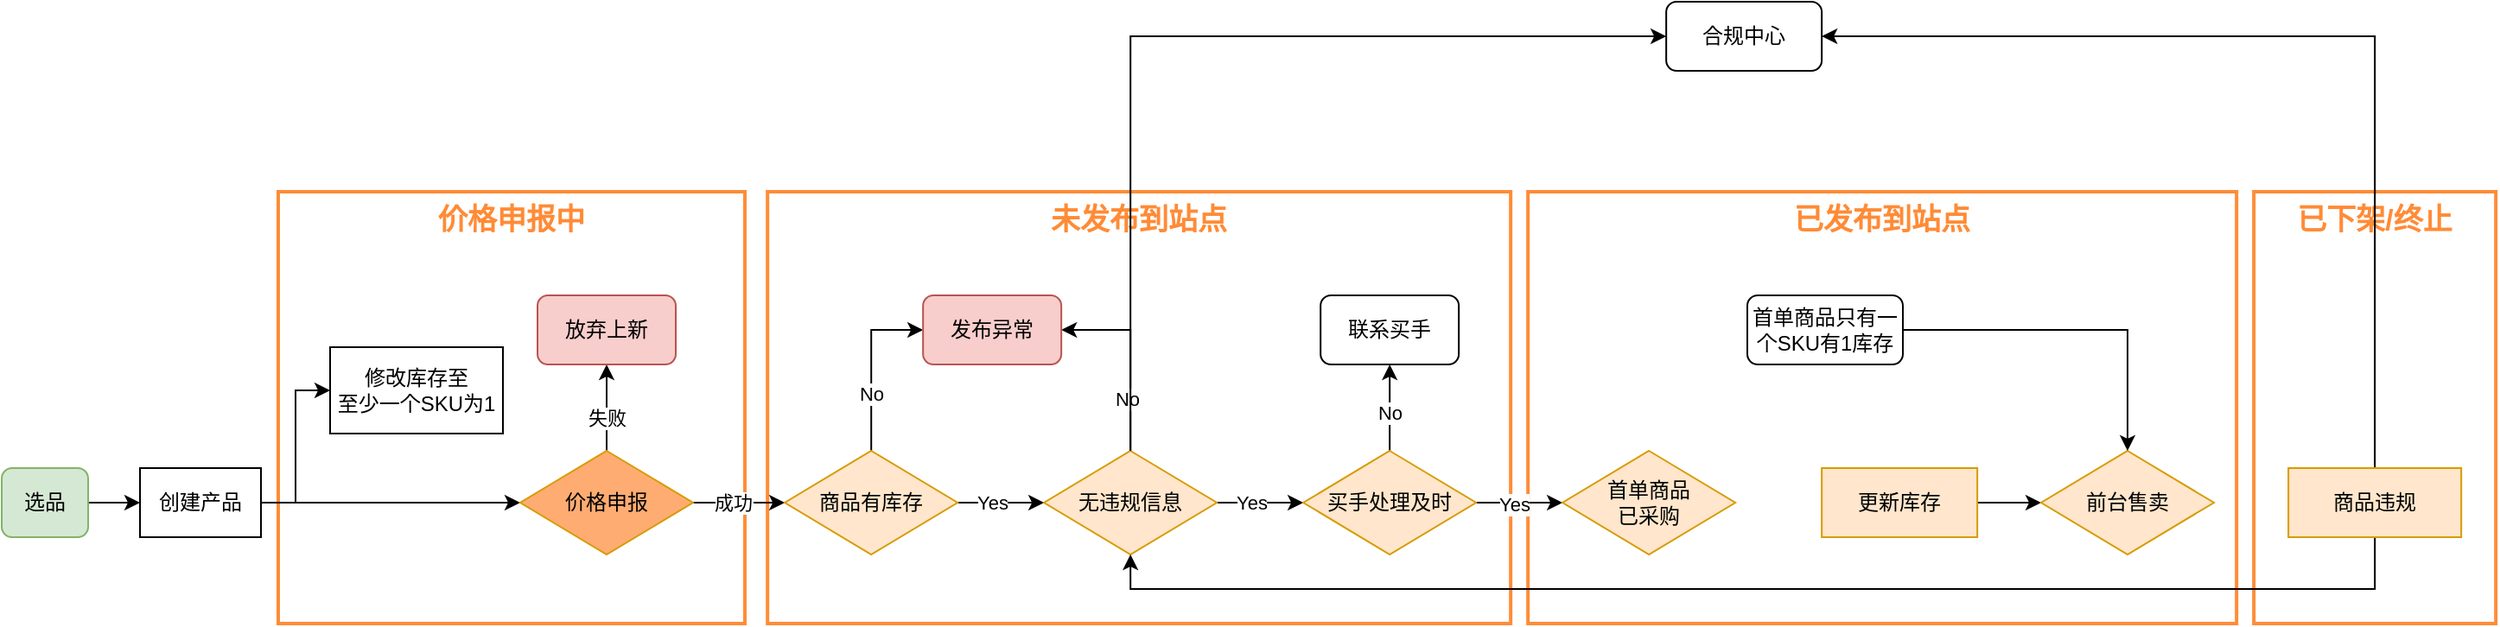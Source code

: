 <mxfile version="24.4.0" type="github">
  <diagram name="第 1 页" id="8UBDZhHqwM8WWdr9Ulw3">
    <mxGraphModel dx="548" dy="307" grid="1" gridSize="10" guides="1" tooltips="1" connect="1" arrows="1" fold="1" page="1" pageScale="1" pageWidth="1169" pageHeight="827" background="#ffffff" math="0" shadow="0">
      <root>
        <mxCell id="0" />
        <mxCell id="1" parent="0" />
        <mxCell id="824p-lf1ZnNUyni7ajF0-91" value="价格申报中" style="rounded=0;whiteSpace=wrap;html=1;align=center;fillColor=none;horizontal=1;verticalAlign=top;fontColor=#ff8b36;fontStyle=1;fontSize=17;strokeWidth=2;strokeColor=#ff8c37;" vertex="1" parent="1">
          <mxGeometry x="170" y="240" width="270" height="250" as="geometry" />
        </mxCell>
        <mxCell id="824p-lf1ZnNUyni7ajF0-81" value="已下架/终止" style="rounded=0;whiteSpace=wrap;html=1;align=center;fillColor=none;horizontal=1;verticalAlign=top;fontColor=#ff8b36;fontStyle=1;fontSize=17;strokeWidth=2;strokeColor=#ff8c37;" vertex="1" parent="1">
          <mxGeometry x="1313.08" y="240" width="140" height="250" as="geometry" />
        </mxCell>
        <mxCell id="824p-lf1ZnNUyni7ajF0-69" value="已发布到站点" style="rounded=0;whiteSpace=wrap;html=1;align=center;fillColor=none;horizontal=1;verticalAlign=top;fontColor=#ff8b36;fontStyle=1;fontSize=17;strokeWidth=2;strokeColor=#ff8c37;" vertex="1" parent="1">
          <mxGeometry x="893.08" y="240" width="410" height="250" as="geometry" />
        </mxCell>
        <mxCell id="824p-lf1ZnNUyni7ajF0-42" value="未发布到站点" style="rounded=0;whiteSpace=wrap;html=1;align=center;fillColor=none;horizontal=1;verticalAlign=top;fontColor=#ff8b36;fontStyle=1;fontSize=17;strokeWidth=2;strokeColor=#ff8c37;" vertex="1" parent="1">
          <mxGeometry x="453.08" y="240" width="430" height="250" as="geometry" />
        </mxCell>
        <mxCell id="824p-lf1ZnNUyni7ajF0-5" style="edgeStyle=orthogonalEdgeStyle;rounded=0;orthogonalLoop=1;jettySize=auto;html=1;entryX=0;entryY=0.5;entryDx=0;entryDy=0;" edge="1" parent="1" source="824p-lf1ZnNUyni7ajF0-1" target="824p-lf1ZnNUyni7ajF0-4">
          <mxGeometry relative="1" as="geometry" />
        </mxCell>
        <mxCell id="824p-lf1ZnNUyni7ajF0-1" value="选品" style="rounded=1;whiteSpace=wrap;html=1;fillColor=#d5e8d4;strokeColor=#82b366;" vertex="1" parent="1">
          <mxGeometry x="10" y="400" width="50" height="40" as="geometry" />
        </mxCell>
        <mxCell id="824p-lf1ZnNUyni7ajF0-92" style="edgeStyle=orthogonalEdgeStyle;rounded=0;orthogonalLoop=1;jettySize=auto;html=1;entryX=0;entryY=0.5;entryDx=0;entryDy=0;" edge="1" parent="1" source="824p-lf1ZnNUyni7ajF0-4" target="824p-lf1ZnNUyni7ajF0-86">
          <mxGeometry relative="1" as="geometry" />
        </mxCell>
        <mxCell id="824p-lf1ZnNUyni7ajF0-94" style="edgeStyle=orthogonalEdgeStyle;rounded=0;orthogonalLoop=1;jettySize=auto;html=1;entryX=0;entryY=0.5;entryDx=0;entryDy=0;" edge="1" parent="1" source="824p-lf1ZnNUyni7ajF0-4" target="824p-lf1ZnNUyni7ajF0-7">
          <mxGeometry relative="1" as="geometry" />
        </mxCell>
        <mxCell id="824p-lf1ZnNUyni7ajF0-4" value="创建产品" style="rounded=0;whiteSpace=wrap;html=1;" vertex="1" parent="1">
          <mxGeometry x="90" y="400" width="70" height="40" as="geometry" />
        </mxCell>
        <mxCell id="824p-lf1ZnNUyni7ajF0-20" style="edgeStyle=orthogonalEdgeStyle;rounded=0;orthogonalLoop=1;jettySize=auto;html=1;entryX=0.5;entryY=1;entryDx=0;entryDy=0;" edge="1" parent="1" source="824p-lf1ZnNUyni7ajF0-7" target="824p-lf1ZnNUyni7ajF0-19">
          <mxGeometry relative="1" as="geometry" />
        </mxCell>
        <mxCell id="824p-lf1ZnNUyni7ajF0-21" value="失败" style="edgeLabel;html=1;align=center;verticalAlign=middle;resizable=0;points=[];" vertex="1" connectable="0" parent="824p-lf1ZnNUyni7ajF0-20">
          <mxGeometry x="-0.291" y="2" relative="1" as="geometry">
            <mxPoint x="2" y="-2" as="offset" />
          </mxGeometry>
        </mxCell>
        <mxCell id="824p-lf1ZnNUyni7ajF0-95" style="edgeStyle=orthogonalEdgeStyle;rounded=0;orthogonalLoop=1;jettySize=auto;html=1;entryX=0;entryY=0.5;entryDx=0;entryDy=0;" edge="1" parent="1" source="824p-lf1ZnNUyni7ajF0-7" target="824p-lf1ZnNUyni7ajF0-29">
          <mxGeometry relative="1" as="geometry" />
        </mxCell>
        <mxCell id="824p-lf1ZnNUyni7ajF0-96" value="成功" style="edgeLabel;html=1;align=center;verticalAlign=middle;resizable=0;points=[];" vertex="1" connectable="0" parent="824p-lf1ZnNUyni7ajF0-95">
          <mxGeometry x="-0.132" relative="1" as="geometry">
            <mxPoint as="offset" />
          </mxGeometry>
        </mxCell>
        <mxCell id="824p-lf1ZnNUyni7ajF0-7" value="价格申报" style="rhombus;whiteSpace=wrap;html=1;rounded=0;fillColor=#ffac72;strokeColor=#d79b00;" vertex="1" parent="1">
          <mxGeometry x="310" y="390" width="100" height="60" as="geometry" />
        </mxCell>
        <mxCell id="824p-lf1ZnNUyni7ajF0-19" value="放弃上新" style="rounded=1;whiteSpace=wrap;html=1;fillColor=#f8cecc;strokeColor=#b85450;" vertex="1" parent="1">
          <mxGeometry x="320" y="300" width="80" height="40" as="geometry" />
        </mxCell>
        <mxCell id="824p-lf1ZnNUyni7ajF0-67" value="" style="edgeStyle=orthogonalEdgeStyle;rounded=0;orthogonalLoop=1;jettySize=auto;html=1;entryX=0;entryY=0.5;entryDx=0;entryDy=0;" edge="1" parent="1" source="824p-lf1ZnNUyni7ajF0-27" target="824p-lf1ZnNUyni7ajF0-97">
          <mxGeometry relative="1" as="geometry">
            <mxPoint x="1193.08" y="420" as="targetPoint" />
          </mxGeometry>
        </mxCell>
        <mxCell id="824p-lf1ZnNUyni7ajF0-27" value="更新库存" style="whiteSpace=wrap;html=1;fillColor=#ffe6cc;strokeColor=#d79b00;rounded=0;" vertex="1" parent="1">
          <mxGeometry x="1063.08" y="400" width="90" height="40" as="geometry" />
        </mxCell>
        <mxCell id="824p-lf1ZnNUyni7ajF0-32" value="" style="edgeStyle=orthogonalEdgeStyle;rounded=0;orthogonalLoop=1;jettySize=auto;html=1;" edge="1" parent="1" source="824p-lf1ZnNUyni7ajF0-29" target="824p-lf1ZnNUyni7ajF0-31">
          <mxGeometry relative="1" as="geometry" />
        </mxCell>
        <mxCell id="824p-lf1ZnNUyni7ajF0-35" value="Yes" style="edgeLabel;html=1;align=center;verticalAlign=middle;resizable=0;points=[];" vertex="1" connectable="0" parent="824p-lf1ZnNUyni7ajF0-32">
          <mxGeometry x="-0.361" y="1" relative="1" as="geometry">
            <mxPoint x="4" y="1" as="offset" />
          </mxGeometry>
        </mxCell>
        <mxCell id="824p-lf1ZnNUyni7ajF0-38" style="edgeStyle=orthogonalEdgeStyle;rounded=0;orthogonalLoop=1;jettySize=auto;html=1;entryX=0;entryY=0.5;entryDx=0;entryDy=0;" edge="1" parent="1" source="824p-lf1ZnNUyni7ajF0-29" target="824p-lf1ZnNUyni7ajF0-37">
          <mxGeometry relative="1" as="geometry" />
        </mxCell>
        <mxCell id="824p-lf1ZnNUyni7ajF0-40" value="No" style="edgeLabel;html=1;align=center;verticalAlign=middle;resizable=0;points=[];" vertex="1" connectable="0" parent="824p-lf1ZnNUyni7ajF0-38">
          <mxGeometry x="-0.343" relative="1" as="geometry">
            <mxPoint as="offset" />
          </mxGeometry>
        </mxCell>
        <mxCell id="824p-lf1ZnNUyni7ajF0-29" value="商品有库存" style="rhombus;whiteSpace=wrap;html=1;rounded=0;fillColor=#ffe6cc;strokeColor=#d79b00;" vertex="1" parent="1">
          <mxGeometry x="463.08" y="390" width="100" height="60" as="geometry" />
        </mxCell>
        <mxCell id="824p-lf1ZnNUyni7ajF0-34" value="" style="edgeStyle=orthogonalEdgeStyle;rounded=0;orthogonalLoop=1;jettySize=auto;html=1;" edge="1" parent="1" source="824p-lf1ZnNUyni7ajF0-31" target="824p-lf1ZnNUyni7ajF0-33">
          <mxGeometry relative="1" as="geometry" />
        </mxCell>
        <mxCell id="824p-lf1ZnNUyni7ajF0-36" value="Yes" style="edgeLabel;html=1;align=center;verticalAlign=middle;resizable=0;points=[];" vertex="1" connectable="0" parent="824p-lf1ZnNUyni7ajF0-34">
          <mxGeometry x="0.288" y="1" relative="1" as="geometry">
            <mxPoint x="-12" y="1" as="offset" />
          </mxGeometry>
        </mxCell>
        <mxCell id="824p-lf1ZnNUyni7ajF0-39" style="edgeStyle=orthogonalEdgeStyle;rounded=0;orthogonalLoop=1;jettySize=auto;html=1;entryX=1;entryY=0.5;entryDx=0;entryDy=0;" edge="1" parent="1" source="824p-lf1ZnNUyni7ajF0-31" target="824p-lf1ZnNUyni7ajF0-37">
          <mxGeometry relative="1" as="geometry" />
        </mxCell>
        <mxCell id="824p-lf1ZnNUyni7ajF0-41" value="No" style="edgeLabel;html=1;align=center;verticalAlign=middle;resizable=0;points=[];" vertex="1" connectable="0" parent="824p-lf1ZnNUyni7ajF0-39">
          <mxGeometry x="-0.449" y="3" relative="1" as="geometry">
            <mxPoint x="1" as="offset" />
          </mxGeometry>
        </mxCell>
        <mxCell id="824p-lf1ZnNUyni7ajF0-31" value="无违规信息" style="rhombus;whiteSpace=wrap;html=1;rounded=0;fillColor=#ffe6cc;strokeColor=#d79b00;" vertex="1" parent="1">
          <mxGeometry x="613.08" y="390" width="100" height="60" as="geometry" />
        </mxCell>
        <mxCell id="824p-lf1ZnNUyni7ajF0-48" style="edgeStyle=orthogonalEdgeStyle;rounded=0;orthogonalLoop=1;jettySize=auto;html=1;entryX=0.5;entryY=1;entryDx=0;entryDy=0;" edge="1" parent="1" source="824p-lf1ZnNUyni7ajF0-33" target="824p-lf1ZnNUyni7ajF0-43">
          <mxGeometry relative="1" as="geometry" />
        </mxCell>
        <mxCell id="824p-lf1ZnNUyni7ajF0-50" value="No" style="edgeLabel;html=1;align=center;verticalAlign=middle;resizable=0;points=[];" vertex="1" connectable="0" parent="824p-lf1ZnNUyni7ajF0-48">
          <mxGeometry x="-0.091" relative="1" as="geometry">
            <mxPoint as="offset" />
          </mxGeometry>
        </mxCell>
        <mxCell id="824p-lf1ZnNUyni7ajF0-55" value="" style="edgeStyle=orthogonalEdgeStyle;rounded=0;orthogonalLoop=1;jettySize=auto;html=1;" edge="1" parent="1" source="824p-lf1ZnNUyni7ajF0-33" target="824p-lf1ZnNUyni7ajF0-54">
          <mxGeometry relative="1" as="geometry" />
        </mxCell>
        <mxCell id="824p-lf1ZnNUyni7ajF0-61" value="Yes" style="edgeLabel;html=1;align=center;verticalAlign=middle;resizable=0;points=[];" vertex="1" connectable="0" parent="824p-lf1ZnNUyni7ajF0-55">
          <mxGeometry x="-0.13" y="-1" relative="1" as="geometry">
            <mxPoint as="offset" />
          </mxGeometry>
        </mxCell>
        <mxCell id="824p-lf1ZnNUyni7ajF0-33" value="买手处理及时" style="rhombus;whiteSpace=wrap;html=1;rounded=0;fillColor=#ffe6cc;strokeColor=#d79b00;" vertex="1" parent="1">
          <mxGeometry x="763.08" y="390" width="100" height="60" as="geometry" />
        </mxCell>
        <mxCell id="824p-lf1ZnNUyni7ajF0-37" value="发布异常" style="rounded=1;whiteSpace=wrap;html=1;fillColor=#f8cecc;strokeColor=#b85450;" vertex="1" parent="1">
          <mxGeometry x="543.08" y="300" width="80" height="40" as="geometry" />
        </mxCell>
        <mxCell id="824p-lf1ZnNUyni7ajF0-43" value="联系买手" style="rounded=1;whiteSpace=wrap;html=1;" vertex="1" parent="1">
          <mxGeometry x="773.08" y="300" width="80" height="40" as="geometry" />
        </mxCell>
        <mxCell id="824p-lf1ZnNUyni7ajF0-54" value="首单商品&lt;div&gt;已采购&lt;/div&gt;" style="rhombus;whiteSpace=wrap;html=1;rounded=0;fillColor=#ffe6cc;strokeColor=#d79b00;" vertex="1" parent="1">
          <mxGeometry x="913.08" y="390" width="100" height="60" as="geometry" />
        </mxCell>
        <mxCell id="824p-lf1ZnNUyni7ajF0-72" value="合规中心" style="rounded=1;whiteSpace=wrap;html=1;" vertex="1" parent="1">
          <mxGeometry x="973.08" y="130" width="90" height="40" as="geometry" />
        </mxCell>
        <mxCell id="824p-lf1ZnNUyni7ajF0-83" style="edgeStyle=orthogonalEdgeStyle;rounded=0;orthogonalLoop=1;jettySize=auto;html=1;entryX=1;entryY=0.5;entryDx=0;entryDy=0;exitX=0.5;exitY=0;exitDx=0;exitDy=0;" edge="1" parent="1" source="824p-lf1ZnNUyni7ajF0-78" target="824p-lf1ZnNUyni7ajF0-72">
          <mxGeometry relative="1" as="geometry">
            <Array as="points">
              <mxPoint x="1383.08" y="400" />
              <mxPoint x="1383.08" y="160" />
            </Array>
          </mxGeometry>
        </mxCell>
        <mxCell id="824p-lf1ZnNUyni7ajF0-90" style="edgeStyle=orthogonalEdgeStyle;rounded=0;orthogonalLoop=1;jettySize=auto;html=1;entryX=0.5;entryY=1;entryDx=0;entryDy=0;" edge="1" parent="1" source="824p-lf1ZnNUyni7ajF0-78" target="824p-lf1ZnNUyni7ajF0-31">
          <mxGeometry relative="1" as="geometry">
            <Array as="points">
              <mxPoint x="1383.08" y="470" />
              <mxPoint x="663.08" y="470" />
            </Array>
          </mxGeometry>
        </mxCell>
        <mxCell id="824p-lf1ZnNUyni7ajF0-78" value="商品违规" style="whiteSpace=wrap;html=1;fillColor=#ffe6cc;strokeColor=#d79b00;rounded=0;" vertex="1" parent="1">
          <mxGeometry x="1333.08" y="400" width="100" height="40" as="geometry" />
        </mxCell>
        <mxCell id="824p-lf1ZnNUyni7ajF0-85" style="edgeStyle=orthogonalEdgeStyle;rounded=0;orthogonalLoop=1;jettySize=auto;html=1;entryX=0;entryY=0.5;entryDx=0;entryDy=0;exitX=0.5;exitY=0;exitDx=0;exitDy=0;" edge="1" parent="1" source="824p-lf1ZnNUyni7ajF0-31" target="824p-lf1ZnNUyni7ajF0-72">
          <mxGeometry relative="1" as="geometry" />
        </mxCell>
        <mxCell id="824p-lf1ZnNUyni7ajF0-86" value="修改库存至&lt;div&gt;至少一个SKU为1&lt;/div&gt;" style="rounded=0;whiteSpace=wrap;html=1;spacingTop=0;" vertex="1" parent="1">
          <mxGeometry x="200" y="330" width="100" height="50" as="geometry" />
        </mxCell>
        <mxCell id="824p-lf1ZnNUyni7ajF0-97" value="前台售卖" style="rhombus;whiteSpace=wrap;html=1;rounded=0;fillColor=#ffe6cc;strokeColor=#d79b00;" vertex="1" parent="1">
          <mxGeometry x="1190" y="390" width="100" height="60" as="geometry" />
        </mxCell>
        <mxCell id="824p-lf1ZnNUyni7ajF0-104" style="edgeStyle=orthogonalEdgeStyle;rounded=0;orthogonalLoop=1;jettySize=auto;html=1;entryX=0.5;entryY=0;entryDx=0;entryDy=0;" edge="1" parent="1" source="824p-lf1ZnNUyni7ajF0-103" target="824p-lf1ZnNUyni7ajF0-97">
          <mxGeometry relative="1" as="geometry">
            <mxPoint x="1243.121" y="400" as="targetPoint" />
          </mxGeometry>
        </mxCell>
        <mxCell id="824p-lf1ZnNUyni7ajF0-103" value="首单商品只有一个SKU有1库存" style="rounded=1;whiteSpace=wrap;html=1;" vertex="1" parent="1">
          <mxGeometry x="1020" y="300" width="90" height="40" as="geometry" />
        </mxCell>
      </root>
    </mxGraphModel>
  </diagram>
</mxfile>
